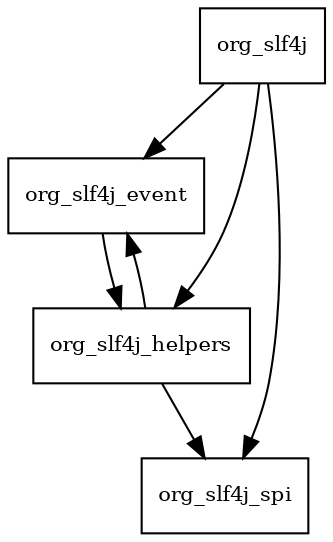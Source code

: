 digraph slf4j_api_1_8_0_beta0_package_dependencies {
  node [shape = box, fontsize=10.0];
  org_slf4j -> org_slf4j_event;
  org_slf4j -> org_slf4j_helpers;
  org_slf4j -> org_slf4j_spi;
  org_slf4j_event -> org_slf4j_helpers;
  org_slf4j_helpers -> org_slf4j_event;
  org_slf4j_helpers -> org_slf4j_spi;
}
